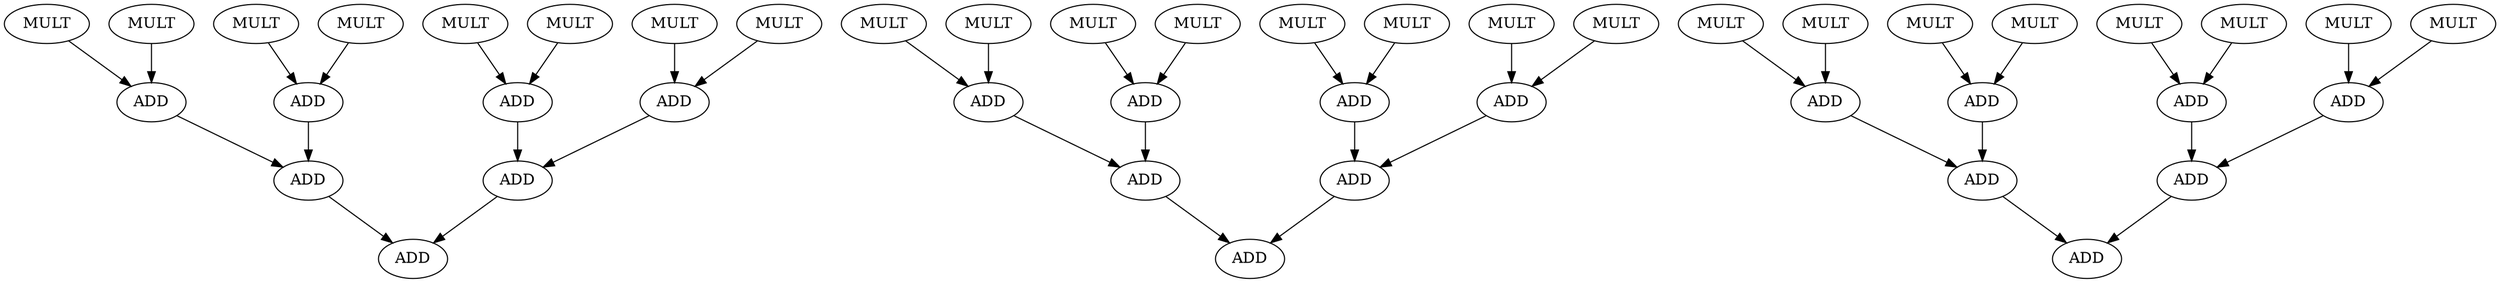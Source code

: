 strict digraph  {
0[label=ADD];
1[label=ADD];
2[label=ADD];
3[label=ADD];
4[label=ADD];
5[label=ADD];
6[label=ADD];
7[label=MULT];
8[label=MULT];
9[label=MULT];
10[label=MULT];
11[label=MULT];
12[label=MULT];
13[label=MULT];
14[label=MULT];
15[label=ADD];
16[label=ADD];
17[label=ADD];
18[label=ADD];
19[label=ADD];
20[label=ADD];
21[label=ADD];
22[label=MULT];
23[label=MULT];
24[label=MULT];
25[label=MULT];
26[label=MULT];
27[label=MULT];
28[label=MULT];
29[label=MULT];
30[label=ADD];
31[label=ADD];
32[label=ADD];
33[label=ADD];
34[label=ADD];
35[label=ADD];
36[label=ADD];
37[label=MULT];
38[label=MULT];
39[label=MULT];
40[label=MULT];
41[label=MULT];
42[label=MULT];
43[label=MULT];
44[label=MULT];
1 -> 0;
2 -> 0;
3 -> 1;
4 -> 1;
5 -> 2;
6 -> 2;
7 -> 3;
8 -> 3;
9 -> 4;
10 -> 4;
11 -> 5;
12 -> 5;
13 -> 6;
14 -> 6;
16 -> 15;
17 -> 15;
18 -> 16;
19 -> 16;
20 -> 17;
21 -> 17;
22 -> 18;
23 -> 18;
24 -> 19;
25 -> 19;
26 -> 20;
27 -> 20;
28 -> 21;
29 -> 21;
31 -> 30;
32 -> 30;
33 -> 31;
34 -> 31;
35 -> 32;
36 -> 32;
37 -> 33;
38 -> 33;
39 -> 34;
40 -> 34;
41 -> 35;
42 -> 35;
43 -> 36;
44 -> 36;
}
